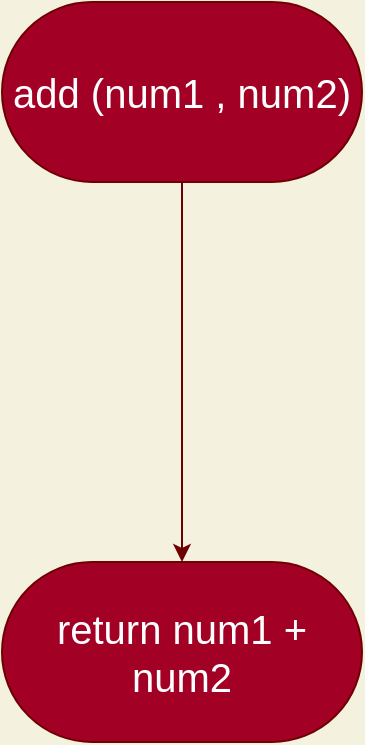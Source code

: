 <mxfile>
    <diagram id="A5sZ3vbkVP-PcMhCw015" name="Page-1">
        <mxGraphModel dx="949" dy="1006" grid="1" gridSize="10" guides="1" tooltips="1" connect="1" arrows="1" fold="1" page="1" pageScale="1" pageWidth="850" pageHeight="1100" background="#F4F1DE" math="0" shadow="0">
            <root>
                <mxCell id="0"/>
                <mxCell id="1" parent="0"/>
                <mxCell id="5" style="edgeStyle=orthogonalEdgeStyle;curved=0;rounded=1;sketch=0;orthogonalLoop=1;jettySize=auto;html=1;exitX=0.5;exitY=1;exitDx=0;exitDy=0;entryX=0.5;entryY=0;entryDx=0;entryDy=0;fontColor=#393C56;strokeColor=#6F0000;fillColor=#a20025;" edge="1" parent="1" source="2" target="4">
                    <mxGeometry relative="1" as="geometry"/>
                </mxCell>
                <mxCell id="2" value="&lt;font style=&quot;font-size: 20px&quot;&gt;add (num1 , num2)&lt;/font&gt;" style="rounded=1;whiteSpace=wrap;html=1;sketch=0;strokeColor=#6F0000;fillColor=#a20025;arcSize=50;fontColor=#ffffff;" vertex="1" parent="1">
                    <mxGeometry x="360" y="140" width="180" height="90" as="geometry"/>
                </mxCell>
                <mxCell id="4" value="&lt;font style=&quot;font-size: 20px&quot;&gt;return num1 + num2&lt;/font&gt;" style="rounded=1;whiteSpace=wrap;html=1;sketch=0;strokeColor=#6F0000;fillColor=#a20025;arcSize=50;fontColor=#ffffff;" vertex="1" parent="1">
                    <mxGeometry x="360" y="420" width="180" height="90" as="geometry"/>
                </mxCell>
            </root>
        </mxGraphModel>
    </diagram>
</mxfile>